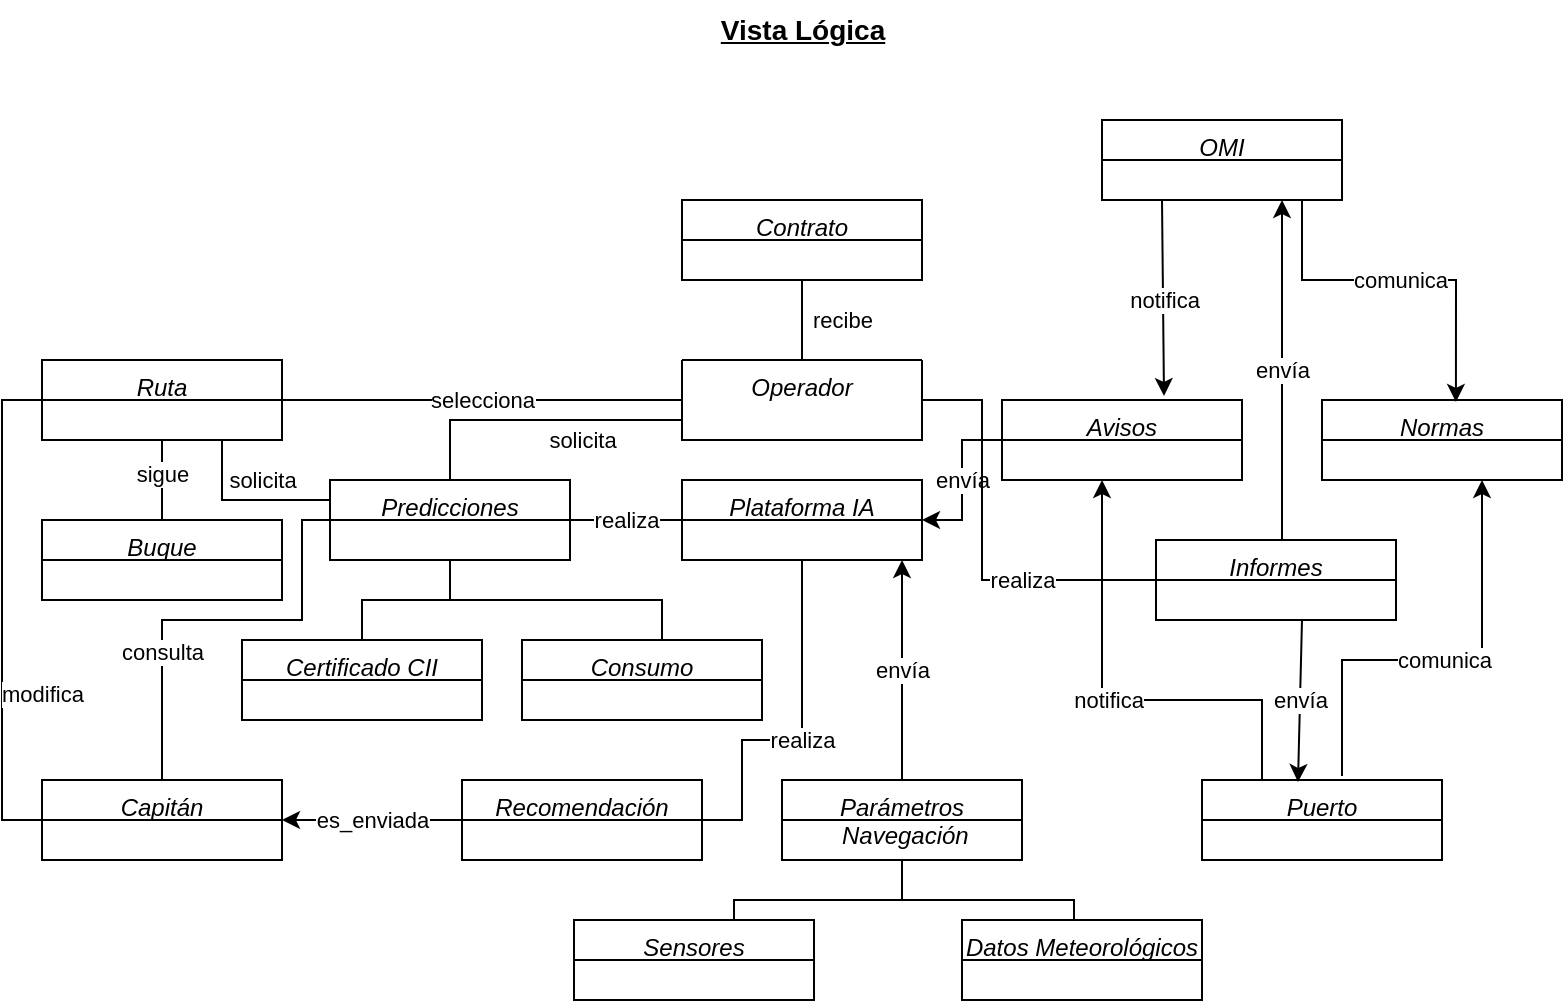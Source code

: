 <mxfile version="24.0.7" type="github">
  <diagram id="C5RBs43oDa-KdzZeNtuy" name="Page-1">
    <mxGraphModel dx="815" dy="374" grid="1" gridSize="10" guides="1" tooltips="1" connect="1" arrows="1" fold="1" page="1" pageScale="1" pageWidth="827" pageHeight="1169" math="0" shadow="0">
      <root>
        <mxCell id="WIyWlLk6GJQsqaUBKTNV-0" />
        <mxCell id="WIyWlLk6GJQsqaUBKTNV-1" parent="WIyWlLk6GJQsqaUBKTNV-0" />
        <mxCell id="k1JTzWz1iNWPsdnIn42j-59" value="&lt;font style=&quot;font-size: 14px;&quot;&gt;Vista Lógica&lt;/font&gt;" style="text;html=1;align=center;verticalAlign=middle;resizable=0;points=[];autosize=1;strokeColor=none;fillColor=none;fontStyle=5" vertex="1" parent="WIyWlLk6GJQsqaUBKTNV-1">
          <mxGeometry x="374" y="90" width="100" height="30" as="geometry" />
        </mxCell>
        <mxCell id="k1JTzWz1iNWPsdnIn42j-0" value="Contrato" style="swimlane;fontStyle=2;align=center;verticalAlign=top;childLayout=stackLayout;horizontal=1;startSize=20;horizontalStack=0;resizeParent=1;resizeLast=0;collapsible=1;marginBottom=0;rounded=0;shadow=0;strokeWidth=1;" vertex="1" parent="WIyWlLk6GJQsqaUBKTNV-1">
          <mxGeometry x="364" y="190" width="120" height="40" as="geometry">
            <mxRectangle x="230" y="140" width="160" height="26" as="alternateBounds" />
          </mxGeometry>
        </mxCell>
        <mxCell id="k1JTzWz1iNWPsdnIn42j-6" value="OMI" style="swimlane;fontStyle=2;align=center;verticalAlign=top;childLayout=stackLayout;horizontal=1;startSize=20;horizontalStack=0;resizeParent=1;resizeLast=0;collapsible=1;marginBottom=0;rounded=0;shadow=0;strokeWidth=1;" vertex="1" parent="WIyWlLk6GJQsqaUBKTNV-1">
          <mxGeometry x="574" y="150" width="120" height="40" as="geometry">
            <mxRectangle x="230" y="140" width="160" height="26" as="alternateBounds" />
          </mxGeometry>
        </mxCell>
        <mxCell id="zkfFHV4jXpPFQw0GAbJ--0" value="Capitán" style="swimlane;fontStyle=2;align=center;verticalAlign=top;childLayout=stackLayout;horizontal=1;startSize=20;horizontalStack=0;resizeParent=1;resizeLast=0;collapsible=1;marginBottom=0;rounded=0;shadow=0;strokeWidth=1;" parent="WIyWlLk6GJQsqaUBKTNV-1" vertex="1">
          <mxGeometry x="44" y="480" width="120" height="40" as="geometry">
            <mxRectangle x="230" y="140" width="160" height="26" as="alternateBounds" />
          </mxGeometry>
        </mxCell>
        <mxCell id="k1JTzWz1iNWPsdnIn42j-1" value="Buque" style="swimlane;fontStyle=2;align=center;verticalAlign=top;childLayout=stackLayout;horizontal=1;startSize=20;horizontalStack=0;resizeParent=1;resizeLast=0;collapsible=1;marginBottom=0;rounded=0;shadow=0;strokeWidth=1;" vertex="1" parent="WIyWlLk6GJQsqaUBKTNV-1">
          <mxGeometry x="44" y="350" width="120" height="40" as="geometry">
            <mxRectangle x="230" y="140" width="160" height="26" as="alternateBounds" />
          </mxGeometry>
        </mxCell>
        <mxCell id="k1JTzWz1iNWPsdnIn42j-2" value="Parámetros&#xa; Navegación" style="swimlane;fontStyle=2;align=center;verticalAlign=top;childLayout=stackLayout;horizontal=1;startSize=20;horizontalStack=0;resizeParent=1;resizeLast=0;collapsible=1;marginBottom=0;rounded=0;shadow=0;strokeWidth=1;" vertex="1" parent="WIyWlLk6GJQsqaUBKTNV-1">
          <mxGeometry x="414" y="480" width="120" height="40" as="geometry">
            <mxRectangle x="230" y="140" width="160" height="26" as="alternateBounds" />
          </mxGeometry>
        </mxCell>
        <mxCell id="k1JTzWz1iNWPsdnIn42j-3" value="Certificado CII" style="swimlane;fontStyle=2;align=center;verticalAlign=top;childLayout=stackLayout;horizontal=1;startSize=20;horizontalStack=0;resizeParent=1;resizeLast=0;collapsible=1;marginBottom=0;rounded=0;shadow=0;strokeWidth=1;" vertex="1" parent="WIyWlLk6GJQsqaUBKTNV-1">
          <mxGeometry x="144" y="410" width="120" height="40" as="geometry">
            <mxRectangle x="230" y="140" width="160" height="26" as="alternateBounds" />
          </mxGeometry>
        </mxCell>
        <mxCell id="k1JTzWz1iNWPsdnIn42j-4" value="Ruta" style="swimlane;fontStyle=2;align=center;verticalAlign=top;childLayout=stackLayout;horizontal=1;startSize=20;horizontalStack=0;resizeParent=1;resizeLast=0;collapsible=1;marginBottom=0;rounded=0;shadow=0;strokeWidth=1;" vertex="1" parent="WIyWlLk6GJQsqaUBKTNV-1">
          <mxGeometry x="44" y="270" width="120" height="40" as="geometry">
            <mxRectangle x="230" y="140" width="160" height="26" as="alternateBounds" />
          </mxGeometry>
        </mxCell>
        <mxCell id="k1JTzWz1iNWPsdnIn42j-5" value="Consumo" style="swimlane;fontStyle=2;align=center;verticalAlign=top;childLayout=stackLayout;horizontal=1;startSize=20;horizontalStack=0;resizeParent=1;resizeLast=0;collapsible=1;marginBottom=0;rounded=0;shadow=0;strokeWidth=1;" vertex="1" parent="WIyWlLk6GJQsqaUBKTNV-1">
          <mxGeometry x="284" y="410" width="120" height="40" as="geometry">
            <mxRectangle x="230" y="140" width="160" height="26" as="alternateBounds" />
          </mxGeometry>
        </mxCell>
        <mxCell id="k1JTzWz1iNWPsdnIn42j-7" value="Puerto" style="swimlane;fontStyle=2;align=center;verticalAlign=top;childLayout=stackLayout;horizontal=1;startSize=20;horizontalStack=0;resizeParent=1;resizeLast=0;collapsible=1;marginBottom=0;rounded=0;shadow=0;strokeWidth=1;" vertex="1" parent="WIyWlLk6GJQsqaUBKTNV-1">
          <mxGeometry x="624" y="480" width="120" height="40" as="geometry">
            <mxRectangle x="230" y="140" width="160" height="26" as="alternateBounds" />
          </mxGeometry>
        </mxCell>
        <mxCell id="k1JTzWz1iNWPsdnIn42j-8" value="Plataforma IA" style="swimlane;fontStyle=2;align=center;verticalAlign=top;childLayout=stackLayout;horizontal=1;startSize=20;horizontalStack=0;resizeParent=1;resizeLast=0;collapsible=1;marginBottom=0;rounded=0;shadow=0;strokeWidth=1;" vertex="1" parent="WIyWlLk6GJQsqaUBKTNV-1">
          <mxGeometry x="364" y="330" width="120" height="40" as="geometry">
            <mxRectangle x="230" y="140" width="160" height="26" as="alternateBounds" />
          </mxGeometry>
        </mxCell>
        <mxCell id="k1JTzWz1iNWPsdnIn42j-9" value="Normas" style="swimlane;fontStyle=2;align=center;verticalAlign=top;childLayout=stackLayout;horizontal=1;startSize=20;horizontalStack=0;resizeParent=1;resizeLast=0;collapsible=1;marginBottom=0;rounded=0;shadow=0;strokeWidth=1;" vertex="1" parent="WIyWlLk6GJQsqaUBKTNV-1">
          <mxGeometry x="684" y="290" width="120" height="40" as="geometry">
            <mxRectangle x="230" y="140" width="160" height="26" as="alternateBounds" />
          </mxGeometry>
        </mxCell>
        <mxCell id="k1JTzWz1iNWPsdnIn42j-10" value="Avisos" style="swimlane;fontStyle=2;align=center;verticalAlign=top;childLayout=stackLayout;horizontal=1;startSize=20;horizontalStack=0;resizeParent=1;resizeLast=0;collapsible=1;marginBottom=0;rounded=0;shadow=0;strokeWidth=1;" vertex="1" parent="WIyWlLk6GJQsqaUBKTNV-1">
          <mxGeometry x="524" y="290" width="120" height="40" as="geometry">
            <mxRectangle x="230" y="140" width="160" height="26" as="alternateBounds" />
          </mxGeometry>
        </mxCell>
        <mxCell id="k1JTzWz1iNWPsdnIn42j-12" value="Informes" style="swimlane;fontStyle=2;align=center;verticalAlign=top;childLayout=stackLayout;horizontal=1;startSize=20;horizontalStack=0;resizeParent=1;resizeLast=0;collapsible=1;marginBottom=0;rounded=0;shadow=0;strokeWidth=1;" vertex="1" parent="WIyWlLk6GJQsqaUBKTNV-1">
          <mxGeometry x="601" y="360" width="120" height="40" as="geometry">
            <mxRectangle x="230" y="140" width="160" height="26" as="alternateBounds" />
          </mxGeometry>
        </mxCell>
        <mxCell id="k1JTzWz1iNWPsdnIn42j-13" value="Operador" style="swimlane;fontStyle=2;align=center;verticalAlign=top;childLayout=stackLayout;horizontal=1;startSize=0;horizontalStack=0;resizeParent=1;resizeLast=0;collapsible=1;marginBottom=0;rounded=0;shadow=0;strokeWidth=1;" vertex="1" parent="WIyWlLk6GJQsqaUBKTNV-1">
          <mxGeometry x="364" y="270" width="120" height="40" as="geometry">
            <mxRectangle x="230" y="140" width="160" height="26" as="alternateBounds" />
          </mxGeometry>
        </mxCell>
        <mxCell id="k1JTzWz1iNWPsdnIn42j-18" value="recibe" style="endArrow=none;html=1;rounded=0;exitX=0.5;exitY=0;exitDx=0;exitDy=0;entryX=0.5;entryY=1;entryDx=0;entryDy=0;" edge="1" parent="WIyWlLk6GJQsqaUBKTNV-1" source="k1JTzWz1iNWPsdnIn42j-13" target="k1JTzWz1iNWPsdnIn42j-0">
          <mxGeometry y="-20" width="50" height="50" relative="1" as="geometry">
            <mxPoint x="404" y="400" as="sourcePoint" />
            <mxPoint x="404" y="240" as="targetPoint" />
            <Array as="points" />
            <mxPoint as="offset" />
          </mxGeometry>
        </mxCell>
        <mxCell id="k1JTzWz1iNWPsdnIn42j-19" value="selecciona" style="endArrow=none;html=1;rounded=0;exitX=0;exitY=0.5;exitDx=0;exitDy=0;entryX=1;entryY=0.5;entryDx=0;entryDy=0;" edge="1" parent="WIyWlLk6GJQsqaUBKTNV-1" source="k1JTzWz1iNWPsdnIn42j-13" target="k1JTzWz1iNWPsdnIn42j-4">
          <mxGeometry width="50" height="50" relative="1" as="geometry">
            <mxPoint x="404" y="280" as="sourcePoint" />
            <mxPoint x="404" y="240" as="targetPoint" />
            <Array as="points" />
          </mxGeometry>
        </mxCell>
        <mxCell id="k1JTzWz1iNWPsdnIn42j-20" value="" style="endArrow=none;html=1;rounded=0;entryX=0.5;entryY=1;entryDx=0;entryDy=0;" edge="1" parent="WIyWlLk6GJQsqaUBKTNV-1" source="k1JTzWz1iNWPsdnIn42j-1" target="k1JTzWz1iNWPsdnIn42j-4">
          <mxGeometry width="50" height="50" relative="1" as="geometry">
            <mxPoint x="404" y="400" as="sourcePoint" />
            <mxPoint x="454" y="350" as="targetPoint" />
          </mxGeometry>
        </mxCell>
        <mxCell id="k1JTzWz1iNWPsdnIn42j-21" value="sigue" style="edgeLabel;html=1;align=center;verticalAlign=middle;resizable=0;points=[];" vertex="1" connectable="0" parent="k1JTzWz1iNWPsdnIn42j-20">
          <mxGeometry x="0.15" relative="1" as="geometry">
            <mxPoint as="offset" />
          </mxGeometry>
        </mxCell>
        <mxCell id="k1JTzWz1iNWPsdnIn42j-24" value="" style="endArrow=none;html=1;rounded=0;entryX=0.75;entryY=1;entryDx=0;entryDy=0;exitX=0;exitY=0.25;exitDx=0;exitDy=0;" edge="1" parent="WIyWlLk6GJQsqaUBKTNV-1" source="k1JTzWz1iNWPsdnIn42j-26" target="k1JTzWz1iNWPsdnIn42j-4">
          <mxGeometry width="50" height="50" relative="1" as="geometry">
            <mxPoint x="188" y="350" as="sourcePoint" />
            <mxPoint x="134" y="320" as="targetPoint" />
            <Array as="points">
              <mxPoint x="134" y="340" />
            </Array>
          </mxGeometry>
        </mxCell>
        <mxCell id="k1JTzWz1iNWPsdnIn42j-25" value="solicita" style="edgeLabel;html=1;align=center;verticalAlign=middle;resizable=0;points=[];" vertex="1" connectable="0" parent="k1JTzWz1iNWPsdnIn42j-24">
          <mxGeometry x="0.15" relative="1" as="geometry">
            <mxPoint x="14" y="-10" as="offset" />
          </mxGeometry>
        </mxCell>
        <mxCell id="k1JTzWz1iNWPsdnIn42j-26" value="Predicciones" style="swimlane;fontStyle=2;align=center;verticalAlign=top;childLayout=stackLayout;horizontal=1;startSize=20;horizontalStack=0;resizeParent=1;resizeLast=0;collapsible=1;marginBottom=0;rounded=0;shadow=0;strokeWidth=1;" vertex="1" parent="WIyWlLk6GJQsqaUBKTNV-1">
          <mxGeometry x="188" y="330" width="120" height="40" as="geometry">
            <mxRectangle x="230" y="140" width="160" height="26" as="alternateBounds" />
          </mxGeometry>
        </mxCell>
        <mxCell id="k1JTzWz1iNWPsdnIn42j-28" value="" style="endArrow=none;html=1;rounded=0;exitX=0.5;exitY=0;exitDx=0;exitDy=0;entryX=0.5;entryY=1;entryDx=0;entryDy=0;" edge="1" parent="WIyWlLk6GJQsqaUBKTNV-1" source="k1JTzWz1iNWPsdnIn42j-3" target="k1JTzWz1iNWPsdnIn42j-26">
          <mxGeometry width="50" height="50" relative="1" as="geometry">
            <mxPoint x="404" y="400" as="sourcePoint" />
            <mxPoint x="454" y="350" as="targetPoint" />
            <Array as="points">
              <mxPoint x="204" y="390" />
              <mxPoint x="248" y="390" />
            </Array>
          </mxGeometry>
        </mxCell>
        <mxCell id="k1JTzWz1iNWPsdnIn42j-30" value="" style="endArrow=none;html=1;rounded=0;entryX=0.5;entryY=1;entryDx=0;entryDy=0;" edge="1" parent="WIyWlLk6GJQsqaUBKTNV-1" target="k1JTzWz1iNWPsdnIn42j-26">
          <mxGeometry width="50" height="50" relative="1" as="geometry">
            <mxPoint x="354" y="410" as="sourcePoint" />
            <mxPoint x="258" y="380" as="targetPoint" />
            <Array as="points">
              <mxPoint x="354" y="390" />
              <mxPoint x="248" y="390" />
            </Array>
          </mxGeometry>
        </mxCell>
        <mxCell id="k1JTzWz1iNWPsdnIn42j-34" value="realiza" style="endArrow=none;html=1;rounded=0;exitX=0;exitY=0.5;exitDx=0;exitDy=0;entryX=1;entryY=0.5;entryDx=0;entryDy=0;" edge="1" parent="WIyWlLk6GJQsqaUBKTNV-1" source="k1JTzWz1iNWPsdnIn42j-8" target="k1JTzWz1iNWPsdnIn42j-26">
          <mxGeometry width="50" height="50" relative="1" as="geometry">
            <mxPoint x="374" y="300" as="sourcePoint" />
            <mxPoint x="174" y="300" as="targetPoint" />
            <Array as="points" />
            <mxPoint as="offset" />
          </mxGeometry>
        </mxCell>
        <mxCell id="k1JTzWz1iNWPsdnIn42j-39" value="consulta" style="endArrow=none;html=1;rounded=0;entryX=0;entryY=0.5;entryDx=0;entryDy=0;" edge="1" parent="WIyWlLk6GJQsqaUBKTNV-1" source="zkfFHV4jXpPFQw0GAbJ--0" target="k1JTzWz1iNWPsdnIn42j-26">
          <mxGeometry x="-0.4" width="50" height="50" relative="1" as="geometry">
            <mxPoint x="84" y="470" as="sourcePoint" />
            <mxPoint x="174" y="350" as="targetPoint" />
            <Array as="points">
              <mxPoint x="104" y="400" />
              <mxPoint x="174" y="400" />
              <mxPoint x="174" y="350" />
            </Array>
            <mxPoint as="offset" />
          </mxGeometry>
        </mxCell>
        <mxCell id="k1JTzWz1iNWPsdnIn42j-40" value="" style="endArrow=none;html=1;rounded=0;entryX=0;entryY=0.75;entryDx=0;entryDy=0;exitX=0.5;exitY=0;exitDx=0;exitDy=0;" edge="1" parent="WIyWlLk6GJQsqaUBKTNV-1" source="k1JTzWz1iNWPsdnIn42j-26" target="k1JTzWz1iNWPsdnIn42j-13">
          <mxGeometry width="50" height="50" relative="1" as="geometry">
            <mxPoint x="198" y="350" as="sourcePoint" />
            <mxPoint x="144" y="320" as="targetPoint" />
            <Array as="points">
              <mxPoint x="248" y="300" />
            </Array>
          </mxGeometry>
        </mxCell>
        <mxCell id="k1JTzWz1iNWPsdnIn42j-41" value="solicita" style="edgeLabel;html=1;align=center;verticalAlign=middle;resizable=0;points=[];" vertex="1" connectable="0" parent="k1JTzWz1iNWPsdnIn42j-40">
          <mxGeometry x="0.15" relative="1" as="geometry">
            <mxPoint x="12" y="10" as="offset" />
          </mxGeometry>
        </mxCell>
        <mxCell id="k1JTzWz1iNWPsdnIn42j-42" value="Recomendación" style="swimlane;fontStyle=2;align=center;verticalAlign=top;childLayout=stackLayout;horizontal=1;startSize=20;horizontalStack=0;resizeParent=1;resizeLast=0;collapsible=1;marginBottom=0;rounded=0;shadow=0;strokeWidth=1;" vertex="1" parent="WIyWlLk6GJQsqaUBKTNV-1">
          <mxGeometry x="254" y="480" width="120" height="40" as="geometry">
            <mxRectangle x="230" y="140" width="160" height="26" as="alternateBounds" />
          </mxGeometry>
        </mxCell>
        <mxCell id="k1JTzWz1iNWPsdnIn42j-44" value="es_enviada" style="endArrow=classic;html=1;rounded=0;entryX=1;entryY=0.5;entryDx=0;entryDy=0;exitX=0;exitY=0.5;exitDx=0;exitDy=0;" edge="1" parent="WIyWlLk6GJQsqaUBKTNV-1" source="k1JTzWz1iNWPsdnIn42j-42" target="zkfFHV4jXpPFQw0GAbJ--0">
          <mxGeometry width="50" height="50" relative="1" as="geometry">
            <mxPoint x="404" y="380" as="sourcePoint" />
            <mxPoint x="454" y="330" as="targetPoint" />
            <Array as="points" />
          </mxGeometry>
        </mxCell>
        <mxCell id="k1JTzWz1iNWPsdnIn42j-45" value="realiza" style="endArrow=none;html=1;rounded=0;exitX=0.5;exitY=1;exitDx=0;exitDy=0;entryX=1;entryY=0.5;entryDx=0;entryDy=0;" edge="1" parent="WIyWlLk6GJQsqaUBKTNV-1" source="k1JTzWz1iNWPsdnIn42j-8" target="k1JTzWz1iNWPsdnIn42j-42">
          <mxGeometry width="50" height="50" relative="1" as="geometry">
            <mxPoint x="374" y="360" as="sourcePoint" />
            <mxPoint x="318" y="360" as="targetPoint" />
            <Array as="points">
              <mxPoint x="424" y="410" />
              <mxPoint x="424" y="460" />
              <mxPoint x="394" y="460" />
              <mxPoint x="394" y="500" />
            </Array>
            <mxPoint as="offset" />
          </mxGeometry>
        </mxCell>
        <mxCell id="k1JTzWz1iNWPsdnIn42j-47" value="envía" style="endArrow=classic;html=1;rounded=0;exitX=0.5;exitY=0;exitDx=0;exitDy=0;" edge="1" parent="WIyWlLk6GJQsqaUBKTNV-1" source="k1JTzWz1iNWPsdnIn42j-2">
          <mxGeometry width="50" height="50" relative="1" as="geometry">
            <mxPoint x="404" y="380" as="sourcePoint" />
            <mxPoint x="474" y="370" as="targetPoint" />
          </mxGeometry>
        </mxCell>
        <mxCell id="k1JTzWz1iNWPsdnIn42j-48" value="modifica" style="endArrow=none;html=1;rounded=0;exitX=0;exitY=0.5;exitDx=0;exitDy=0;entryX=0;entryY=0.5;entryDx=0;entryDy=0;" edge="1" parent="WIyWlLk6GJQsqaUBKTNV-1" source="zkfFHV4jXpPFQw0GAbJ--0" target="k1JTzWz1iNWPsdnIn42j-4">
          <mxGeometry x="-0.333" y="-20" width="50" height="50" relative="1" as="geometry">
            <mxPoint x="34" y="500" as="sourcePoint" />
            <mxPoint x="34" y="290" as="targetPoint" />
            <Array as="points">
              <mxPoint x="24" y="500" />
              <mxPoint x="24" y="440" />
              <mxPoint x="24" y="400" />
              <mxPoint x="24" y="290" />
            </Array>
            <mxPoint as="offset" />
          </mxGeometry>
        </mxCell>
        <mxCell id="k1JTzWz1iNWPsdnIn42j-50" value="envía" style="endArrow=classic;html=1;rounded=0;exitX=0;exitY=0.5;exitDx=0;exitDy=0;entryX=1;entryY=0.5;entryDx=0;entryDy=0;" edge="1" parent="WIyWlLk6GJQsqaUBKTNV-1" source="k1JTzWz1iNWPsdnIn42j-10" target="k1JTzWz1iNWPsdnIn42j-8">
          <mxGeometry width="50" height="50" relative="1" as="geometry">
            <mxPoint x="484" y="490" as="sourcePoint" />
            <mxPoint x="484" y="380" as="targetPoint" />
            <Array as="points">
              <mxPoint x="504" y="310" />
              <mxPoint x="504" y="350" />
            </Array>
          </mxGeometry>
        </mxCell>
        <mxCell id="k1JTzWz1iNWPsdnIn42j-51" value="comunica" style="endArrow=classic;html=1;rounded=0;entryX=0.558;entryY=0.025;entryDx=0;entryDy=0;entryPerimeter=0;" edge="1" parent="WIyWlLk6GJQsqaUBKTNV-1" target="k1JTzWz1iNWPsdnIn42j-9">
          <mxGeometry width="50" height="50" relative="1" as="geometry">
            <mxPoint x="674" y="190" as="sourcePoint" />
            <mxPoint x="494" y="360" as="targetPoint" />
            <Array as="points">
              <mxPoint x="674" y="230" />
              <mxPoint x="751" y="230" />
            </Array>
          </mxGeometry>
        </mxCell>
        <mxCell id="k1JTzWz1iNWPsdnIn42j-52" value="notifica" style="endArrow=classic;html=1;rounded=0;entryX=0.675;entryY=-0.05;entryDx=0;entryDy=0;exitX=0.25;exitY=1;exitDx=0;exitDy=0;entryPerimeter=0;" edge="1" parent="WIyWlLk6GJQsqaUBKTNV-1" source="k1JTzWz1iNWPsdnIn42j-6" target="k1JTzWz1iNWPsdnIn42j-10">
          <mxGeometry x="0.021" width="50" height="50" relative="1" as="geometry">
            <mxPoint x="584" y="190" as="sourcePoint" />
            <mxPoint x="761" y="301" as="targetPoint" />
            <mxPoint as="offset" />
          </mxGeometry>
        </mxCell>
        <mxCell id="k1JTzWz1iNWPsdnIn42j-53" value="comunica" style="endArrow=classic;html=1;rounded=0;" edge="1" parent="WIyWlLk6GJQsqaUBKTNV-1">
          <mxGeometry width="50" height="50" relative="1" as="geometry">
            <mxPoint x="694" y="478" as="sourcePoint" />
            <mxPoint x="764" y="330" as="targetPoint" />
            <Array as="points">
              <mxPoint x="694" y="420" />
              <mxPoint x="764" y="420" />
            </Array>
          </mxGeometry>
        </mxCell>
        <mxCell id="k1JTzWz1iNWPsdnIn42j-54" value="notifica" style="endArrow=classic;html=1;rounded=0;exitX=0.25;exitY=0;exitDx=0;exitDy=0;" edge="1" parent="WIyWlLk6GJQsqaUBKTNV-1" source="k1JTzWz1iNWPsdnIn42j-7">
          <mxGeometry x="0.021" width="50" height="50" relative="1" as="geometry">
            <mxPoint x="614" y="200" as="sourcePoint" />
            <mxPoint x="574" y="330" as="targetPoint" />
            <Array as="points">
              <mxPoint x="654" y="440" />
              <mxPoint x="574" y="440" />
            </Array>
            <mxPoint as="offset" />
          </mxGeometry>
        </mxCell>
        <mxCell id="k1JTzWz1iNWPsdnIn42j-56" value="realiza" style="endArrow=none;html=1;rounded=0;exitX=0;exitY=0.5;exitDx=0;exitDy=0;entryX=1;entryY=0.5;entryDx=0;entryDy=0;" edge="1" parent="WIyWlLk6GJQsqaUBKTNV-1" source="k1JTzWz1iNWPsdnIn42j-12" target="k1JTzWz1iNWPsdnIn42j-13">
          <mxGeometry x="-0.353" width="50" height="50" relative="1" as="geometry">
            <mxPoint x="374" y="360" as="sourcePoint" />
            <mxPoint x="318" y="360" as="targetPoint" />
            <Array as="points">
              <mxPoint x="514" y="380" />
              <mxPoint x="514" y="290" />
            </Array>
            <mxPoint as="offset" />
          </mxGeometry>
        </mxCell>
        <mxCell id="k1JTzWz1iNWPsdnIn42j-57" value="envía" style="endArrow=classic;html=1;rounded=0;entryX=0.75;entryY=1;entryDx=0;entryDy=0;" edge="1" parent="WIyWlLk6GJQsqaUBKTNV-1" target="k1JTzWz1iNWPsdnIn42j-6">
          <mxGeometry width="50" height="50" relative="1" as="geometry">
            <mxPoint x="664" y="360" as="sourcePoint" />
            <mxPoint x="484" y="380" as="targetPoint" />
          </mxGeometry>
        </mxCell>
        <mxCell id="k1JTzWz1iNWPsdnIn42j-58" value="envía" style="endArrow=classic;html=1;rounded=0;entryX=0.4;entryY=0.025;entryDx=0;entryDy=0;entryPerimeter=0;" edge="1" parent="WIyWlLk6GJQsqaUBKTNV-1" target="k1JTzWz1iNWPsdnIn42j-7">
          <mxGeometry width="50" height="50" relative="1" as="geometry">
            <mxPoint x="674" y="400" as="sourcePoint" />
            <mxPoint x="674" y="200" as="targetPoint" />
          </mxGeometry>
        </mxCell>
        <mxCell id="k1JTzWz1iNWPsdnIn42j-102" value="Sensores" style="swimlane;fontStyle=2;align=center;verticalAlign=top;childLayout=stackLayout;horizontal=1;startSize=20;horizontalStack=0;resizeParent=1;resizeLast=0;collapsible=1;marginBottom=0;rounded=0;shadow=0;strokeWidth=1;" vertex="1" parent="WIyWlLk6GJQsqaUBKTNV-1">
          <mxGeometry x="310" y="550" width="120" height="40" as="geometry">
            <mxRectangle x="230" y="140" width="160" height="26" as="alternateBounds" />
          </mxGeometry>
        </mxCell>
        <mxCell id="k1JTzWz1iNWPsdnIn42j-103" value="Datos Meteorológicos" style="swimlane;fontStyle=2;align=center;verticalAlign=top;childLayout=stackLayout;horizontal=1;startSize=20;horizontalStack=0;resizeParent=1;resizeLast=0;collapsible=1;marginBottom=0;rounded=0;shadow=0;strokeWidth=1;" vertex="1" parent="WIyWlLk6GJQsqaUBKTNV-1">
          <mxGeometry x="504" y="550" width="120" height="40" as="geometry">
            <mxRectangle x="230" y="140" width="160" height="26" as="alternateBounds" />
          </mxGeometry>
        </mxCell>
        <mxCell id="k1JTzWz1iNWPsdnIn42j-110" value="" style="endArrow=none;html=1;rounded=0;entryX=0.5;entryY=1;entryDx=0;entryDy=0;" edge="1" parent="WIyWlLk6GJQsqaUBKTNV-1" target="k1JTzWz1iNWPsdnIn42j-2">
          <mxGeometry width="50" height="50" relative="1" as="geometry">
            <mxPoint x="390" y="550" as="sourcePoint" />
            <mxPoint x="420" y="500" as="targetPoint" />
            <Array as="points">
              <mxPoint x="390" y="540" />
              <mxPoint x="474" y="540" />
            </Array>
          </mxGeometry>
        </mxCell>
        <mxCell id="k1JTzWz1iNWPsdnIn42j-113" value="" style="endArrow=none;html=1;rounded=0;entryX=0.5;entryY=1;entryDx=0;entryDy=0;" edge="1" parent="WIyWlLk6GJQsqaUBKTNV-1" target="k1JTzWz1iNWPsdnIn42j-2">
          <mxGeometry width="50" height="50" relative="1" as="geometry">
            <mxPoint x="560" y="550" as="sourcePoint" />
            <mxPoint x="484" y="530" as="targetPoint" />
            <Array as="points">
              <mxPoint x="560" y="540" />
              <mxPoint x="474" y="540" />
            </Array>
          </mxGeometry>
        </mxCell>
      </root>
    </mxGraphModel>
  </diagram>
</mxfile>
